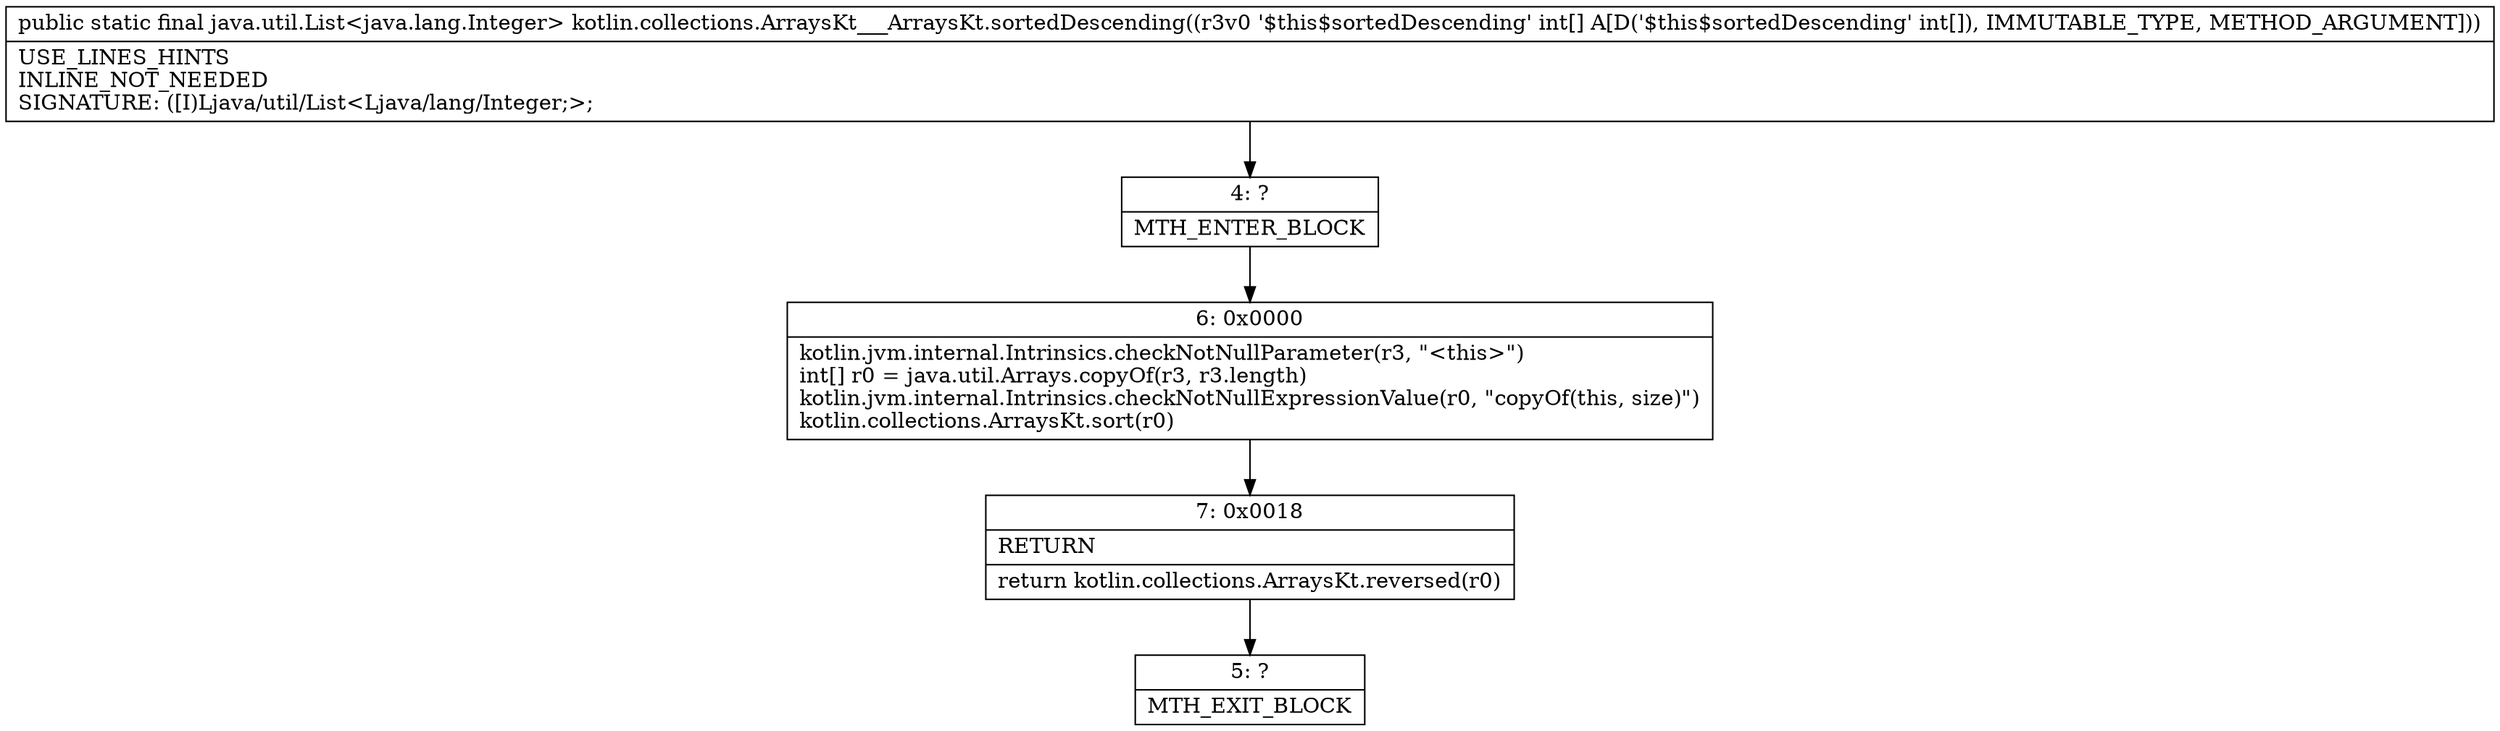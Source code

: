 digraph "CFG forkotlin.collections.ArraysKt___ArraysKt.sortedDescending([I)Ljava\/util\/List;" {
Node_4 [shape=record,label="{4\:\ ?|MTH_ENTER_BLOCK\l}"];
Node_6 [shape=record,label="{6\:\ 0x0000|kotlin.jvm.internal.Intrinsics.checkNotNullParameter(r3, \"\<this\>\")\lint[] r0 = java.util.Arrays.copyOf(r3, r3.length)\lkotlin.jvm.internal.Intrinsics.checkNotNullExpressionValue(r0, \"copyOf(this, size)\")\lkotlin.collections.ArraysKt.sort(r0)\l}"];
Node_7 [shape=record,label="{7\:\ 0x0018|RETURN\l|return kotlin.collections.ArraysKt.reversed(r0)\l}"];
Node_5 [shape=record,label="{5\:\ ?|MTH_EXIT_BLOCK\l}"];
MethodNode[shape=record,label="{public static final java.util.List\<java.lang.Integer\> kotlin.collections.ArraysKt___ArraysKt.sortedDescending((r3v0 '$this$sortedDescending' int[] A[D('$this$sortedDescending' int[]), IMMUTABLE_TYPE, METHOD_ARGUMENT]))  | USE_LINES_HINTS\lINLINE_NOT_NEEDED\lSIGNATURE: ([I)Ljava\/util\/List\<Ljava\/lang\/Integer;\>;\l}"];
MethodNode -> Node_4;Node_4 -> Node_6;
Node_6 -> Node_7;
Node_7 -> Node_5;
}


